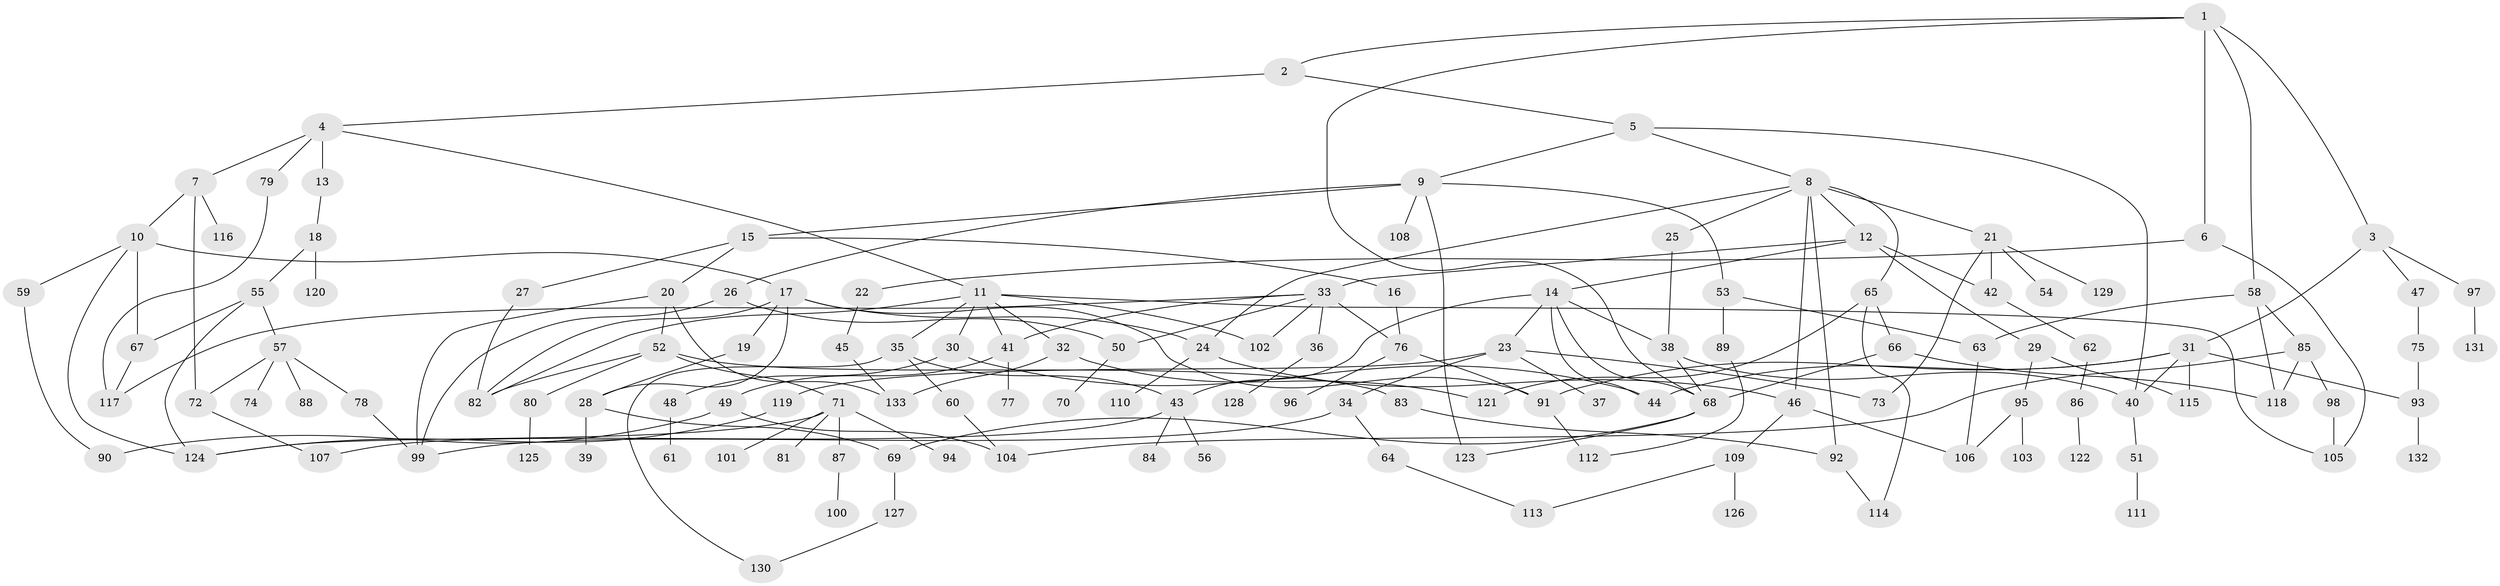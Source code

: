 // Generated by graph-tools (version 1.1) at 2025/25/03/09/25 03:25:33]
// undirected, 133 vertices, 188 edges
graph export_dot {
graph [start="1"]
  node [color=gray90,style=filled];
  1;
  2;
  3;
  4;
  5;
  6;
  7;
  8;
  9;
  10;
  11;
  12;
  13;
  14;
  15;
  16;
  17;
  18;
  19;
  20;
  21;
  22;
  23;
  24;
  25;
  26;
  27;
  28;
  29;
  30;
  31;
  32;
  33;
  34;
  35;
  36;
  37;
  38;
  39;
  40;
  41;
  42;
  43;
  44;
  45;
  46;
  47;
  48;
  49;
  50;
  51;
  52;
  53;
  54;
  55;
  56;
  57;
  58;
  59;
  60;
  61;
  62;
  63;
  64;
  65;
  66;
  67;
  68;
  69;
  70;
  71;
  72;
  73;
  74;
  75;
  76;
  77;
  78;
  79;
  80;
  81;
  82;
  83;
  84;
  85;
  86;
  87;
  88;
  89;
  90;
  91;
  92;
  93;
  94;
  95;
  96;
  97;
  98;
  99;
  100;
  101;
  102;
  103;
  104;
  105;
  106;
  107;
  108;
  109;
  110;
  111;
  112;
  113;
  114;
  115;
  116;
  117;
  118;
  119;
  120;
  121;
  122;
  123;
  124;
  125;
  126;
  127;
  128;
  129;
  130;
  131;
  132;
  133;
  1 -- 2;
  1 -- 3;
  1 -- 6;
  1 -- 58;
  1 -- 68;
  2 -- 4;
  2 -- 5;
  3 -- 31;
  3 -- 47;
  3 -- 97;
  4 -- 7;
  4 -- 11;
  4 -- 13;
  4 -- 79;
  5 -- 8;
  5 -- 9;
  5 -- 40;
  6 -- 22;
  6 -- 105;
  7 -- 10;
  7 -- 116;
  7 -- 72;
  8 -- 12;
  8 -- 21;
  8 -- 24;
  8 -- 25;
  8 -- 46;
  8 -- 65;
  8 -- 92;
  9 -- 15;
  9 -- 26;
  9 -- 53;
  9 -- 108;
  9 -- 123;
  10 -- 17;
  10 -- 59;
  10 -- 67;
  10 -- 124;
  11 -- 30;
  11 -- 32;
  11 -- 35;
  11 -- 82;
  11 -- 41;
  11 -- 102;
  11 -- 105;
  12 -- 14;
  12 -- 29;
  12 -- 33;
  12 -- 42;
  13 -- 18;
  14 -- 23;
  14 -- 38;
  14 -- 43;
  14 -- 68;
  14 -- 44;
  15 -- 16;
  15 -- 20;
  15 -- 27;
  16 -- 76;
  17 -- 19;
  17 -- 28;
  17 -- 91;
  17 -- 82;
  17 -- 24;
  18 -- 55;
  18 -- 120;
  19 -- 28;
  20 -- 52;
  20 -- 133;
  20 -- 99;
  21 -- 54;
  21 -- 129;
  21 -- 73;
  21 -- 42;
  22 -- 45;
  23 -- 34;
  23 -- 37;
  23 -- 73;
  23 -- 119;
  24 -- 110;
  24 -- 46;
  25 -- 38;
  26 -- 50;
  26 -- 99;
  27 -- 82;
  28 -- 39;
  28 -- 69;
  29 -- 95;
  29 -- 115;
  30 -- 44;
  30 -- 48;
  31 -- 93;
  31 -- 115;
  31 -- 44;
  31 -- 40;
  31 -- 91;
  32 -- 121;
  32 -- 133;
  33 -- 36;
  33 -- 41;
  33 -- 50;
  33 -- 102;
  33 -- 117;
  33 -- 76;
  34 -- 64;
  34 -- 99;
  35 -- 60;
  35 -- 130;
  35 -- 43;
  36 -- 128;
  38 -- 40;
  38 -- 68;
  40 -- 51;
  41 -- 49;
  41 -- 77;
  42 -- 62;
  43 -- 56;
  43 -- 84;
  43 -- 107;
  45 -- 133;
  46 -- 109;
  46 -- 106;
  47 -- 75;
  48 -- 61;
  49 -- 104;
  49 -- 90;
  50 -- 70;
  51 -- 111;
  52 -- 71;
  52 -- 80;
  52 -- 83;
  52 -- 82;
  53 -- 63;
  53 -- 89;
  55 -- 57;
  55 -- 67;
  55 -- 124;
  57 -- 72;
  57 -- 74;
  57 -- 78;
  57 -- 88;
  58 -- 85;
  58 -- 118;
  58 -- 63;
  59 -- 90;
  60 -- 104;
  62 -- 86;
  63 -- 106;
  64 -- 113;
  65 -- 66;
  65 -- 114;
  65 -- 121;
  66 -- 118;
  66 -- 68;
  67 -- 117;
  68 -- 69;
  68 -- 123;
  69 -- 127;
  71 -- 81;
  71 -- 87;
  71 -- 94;
  71 -- 101;
  71 -- 124;
  72 -- 107;
  75 -- 93;
  76 -- 96;
  76 -- 91;
  78 -- 99;
  79 -- 117;
  80 -- 125;
  83 -- 92;
  85 -- 98;
  85 -- 104;
  85 -- 118;
  86 -- 122;
  87 -- 100;
  89 -- 112;
  91 -- 112;
  92 -- 114;
  93 -- 132;
  95 -- 103;
  95 -- 106;
  97 -- 131;
  98 -- 105;
  109 -- 113;
  109 -- 126;
  119 -- 124;
  127 -- 130;
}
